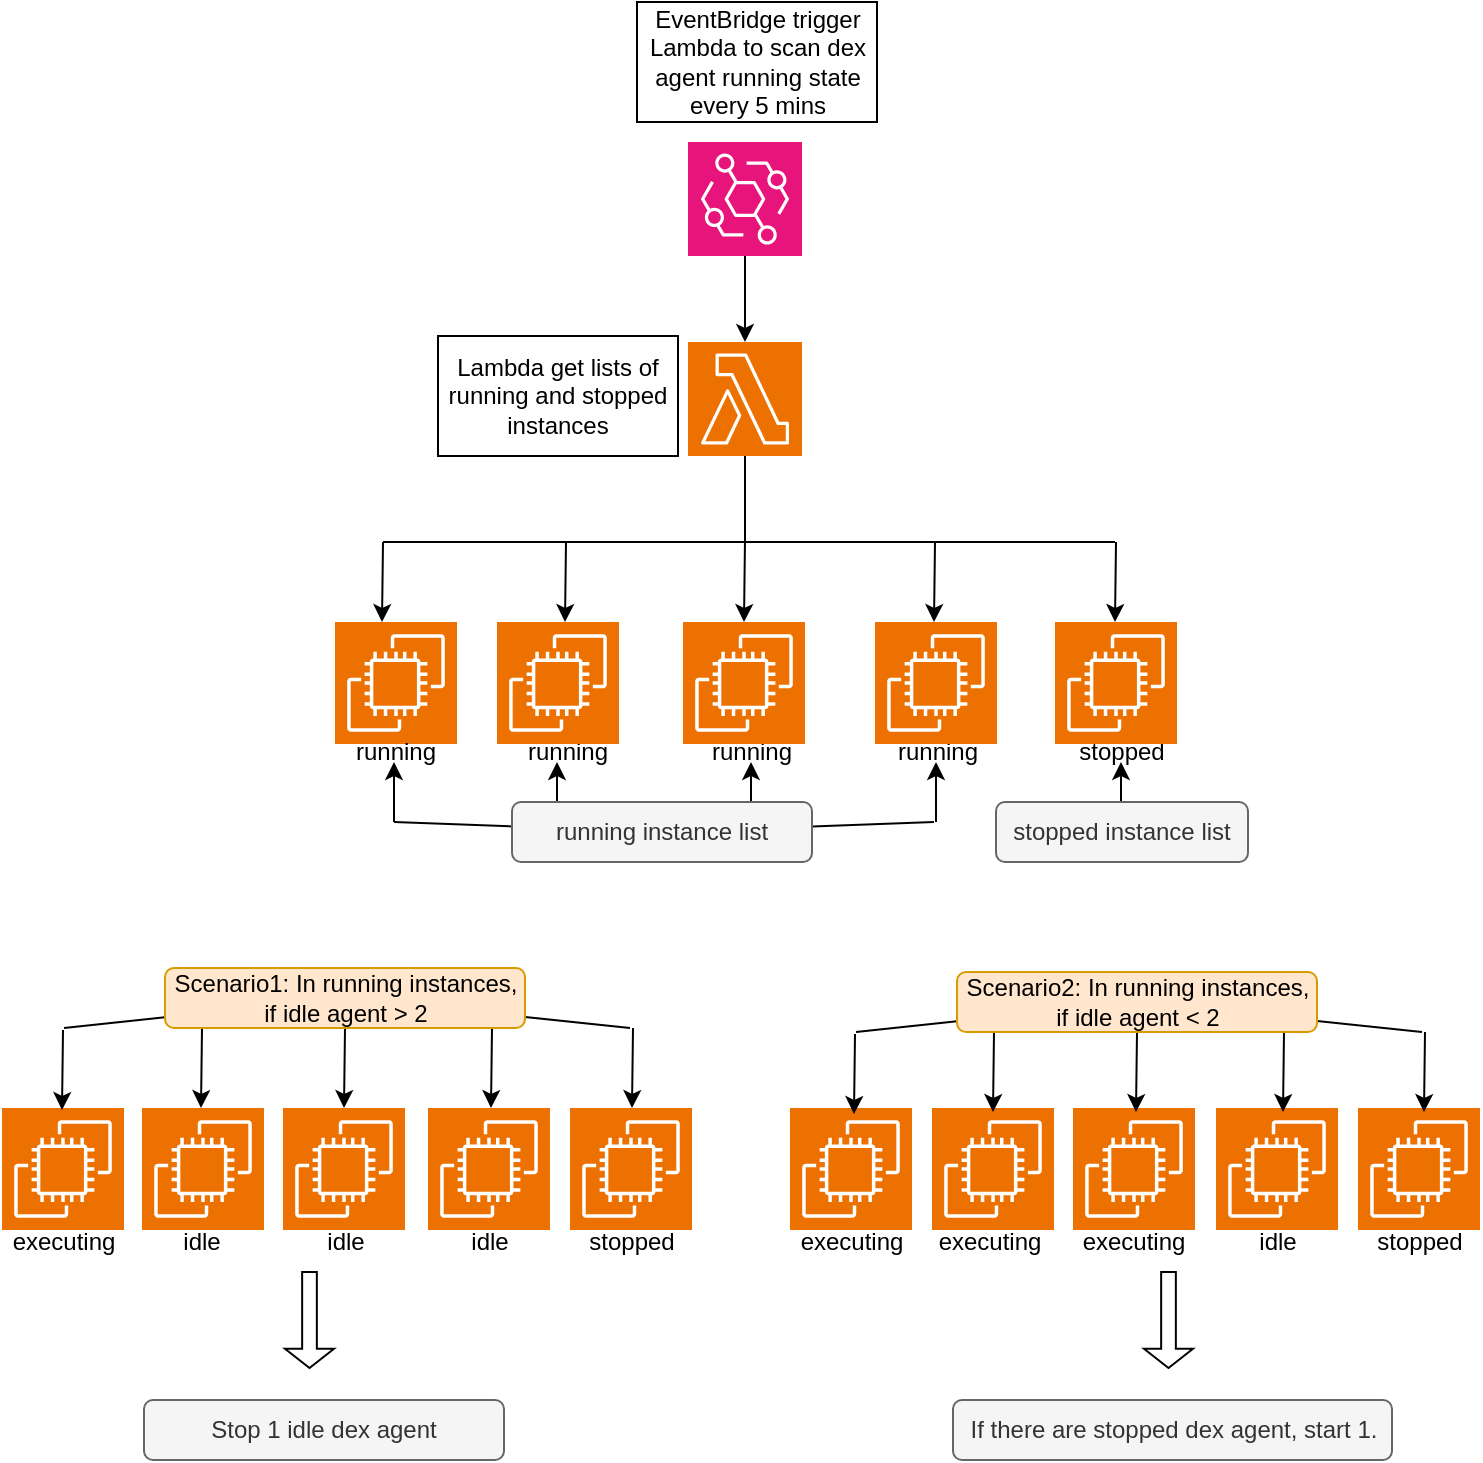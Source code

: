 <mxfile version="23.1.7" type="github">
  <diagram name="Page-1" id="_4paJrddtP0GWQHHKy1v">
    <mxGraphModel dx="1562" dy="785" grid="1" gridSize="10" guides="1" tooltips="1" connect="1" arrows="1" fold="1" page="1" pageScale="1" pageWidth="827" pageHeight="1169" math="0" shadow="0">
      <root>
        <mxCell id="0" />
        <mxCell id="1" parent="0" />
        <mxCell id="S1IWdxKnEXTp7zNw3UAF-71" style="edgeStyle=orthogonalEdgeStyle;rounded=0;orthogonalLoop=1;jettySize=auto;html=1;" edge="1" parent="1" source="S1IWdxKnEXTp7zNw3UAF-1" target="S1IWdxKnEXTp7zNw3UAF-2">
          <mxGeometry relative="1" as="geometry" />
        </mxCell>
        <mxCell id="S1IWdxKnEXTp7zNw3UAF-1" value="" style="sketch=0;points=[[0,0,0],[0.25,0,0],[0.5,0,0],[0.75,0,0],[1,0,0],[0,1,0],[0.25,1,0],[0.5,1,0],[0.75,1,0],[1,1,0],[0,0.25,0],[0,0.5,0],[0,0.75,0],[1,0.25,0],[1,0.5,0],[1,0.75,0]];outlineConnect=0;fontColor=#232F3E;fillColor=#E7157B;strokeColor=#ffffff;dashed=0;verticalLabelPosition=bottom;verticalAlign=top;align=center;html=1;fontSize=12;fontStyle=0;aspect=fixed;shape=mxgraph.aws4.resourceIcon;resIcon=mxgraph.aws4.eventbridge;" vertex="1" parent="1">
          <mxGeometry x="387" y="110" width="57" height="57" as="geometry" />
        </mxCell>
        <mxCell id="S1IWdxKnEXTp7zNw3UAF-72" style="edgeStyle=orthogonalEdgeStyle;rounded=0;orthogonalLoop=1;jettySize=auto;html=1;" edge="1" parent="1" source="S1IWdxKnEXTp7zNw3UAF-2" target="S1IWdxKnEXTp7zNw3UAF-53">
          <mxGeometry relative="1" as="geometry" />
        </mxCell>
        <mxCell id="S1IWdxKnEXTp7zNw3UAF-2" value="" style="sketch=0;points=[[0,0,0],[0.25,0,0],[0.5,0,0],[0.75,0,0],[1,0,0],[0,1,0],[0.25,1,0],[0.5,1,0],[0.75,1,0],[1,1,0],[0,0.25,0],[0,0.5,0],[0,0.75,0],[1,0.25,0],[1,0.5,0],[1,0.75,0]];outlineConnect=0;fontColor=#232F3E;fillColor=#ED7100;strokeColor=#ffffff;dashed=0;verticalLabelPosition=bottom;verticalAlign=top;align=center;html=1;fontSize=12;fontStyle=0;aspect=fixed;shape=mxgraph.aws4.resourceIcon;resIcon=mxgraph.aws4.lambda;" vertex="1" parent="1">
          <mxGeometry x="387" y="210" width="57" height="57" as="geometry" />
        </mxCell>
        <mxCell id="S1IWdxKnEXTp7zNw3UAF-3" value="" style="sketch=0;points=[[0,0,0],[0.25,0,0],[0.5,0,0],[0.75,0,0],[1,0,0],[0,1,0],[0.25,1,0],[0.5,1,0],[0.75,1,0],[1,1,0],[0,0.25,0],[0,0.5,0],[0,0.75,0],[1,0.25,0],[1,0.5,0],[1,0.75,0]];outlineConnect=0;fontColor=#232F3E;fillColor=#ED7100;strokeColor=#ffffff;dashed=0;verticalLabelPosition=bottom;verticalAlign=top;align=center;html=1;fontSize=12;fontStyle=0;aspect=fixed;shape=mxgraph.aws4.resourceIcon;resIcon=mxgraph.aws4.ec2;" vertex="1" parent="1">
          <mxGeometry x="210.5" y="350" width="61" height="61" as="geometry" />
        </mxCell>
        <mxCell id="S1IWdxKnEXTp7zNw3UAF-10" value="" style="endArrow=none;html=1;rounded=0;" edge="1" parent="1">
          <mxGeometry width="50" height="50" relative="1" as="geometry">
            <mxPoint x="234.5" y="310" as="sourcePoint" />
            <mxPoint x="600.5" y="310" as="targetPoint" />
          </mxGeometry>
        </mxCell>
        <mxCell id="S1IWdxKnEXTp7zNw3UAF-14" value="" style="endArrow=classic;html=1;rounded=0;" edge="1" parent="1">
          <mxGeometry width="50" height="50" relative="1" as="geometry">
            <mxPoint x="234.5" y="310" as="sourcePoint" />
            <mxPoint x="234" y="350" as="targetPoint" />
          </mxGeometry>
        </mxCell>
        <mxCell id="S1IWdxKnEXTp7zNw3UAF-16" value="" style="endArrow=classic;html=1;rounded=0;" edge="1" parent="1">
          <mxGeometry width="50" height="50" relative="1" as="geometry">
            <mxPoint x="326" y="310" as="sourcePoint" />
            <mxPoint x="325.5" y="350" as="targetPoint" />
          </mxGeometry>
        </mxCell>
        <mxCell id="S1IWdxKnEXTp7zNw3UAF-18" value="" style="endArrow=classic;html=1;rounded=0;" edge="1" parent="1">
          <mxGeometry width="50" height="50" relative="1" as="geometry">
            <mxPoint x="510.5" y="310" as="sourcePoint" />
            <mxPoint x="510" y="350" as="targetPoint" />
          </mxGeometry>
        </mxCell>
        <mxCell id="S1IWdxKnEXTp7zNw3UAF-19" value="" style="endArrow=classic;html=1;rounded=0;" edge="1" parent="1">
          <mxGeometry width="50" height="50" relative="1" as="geometry">
            <mxPoint x="601" y="310" as="sourcePoint" />
            <mxPoint x="600.5" y="350" as="targetPoint" />
          </mxGeometry>
        </mxCell>
        <mxCell id="S1IWdxKnEXTp7zNw3UAF-28" value="running" style="text;html=1;align=center;verticalAlign=middle;whiteSpace=wrap;rounded=0;" vertex="1" parent="1">
          <mxGeometry x="210.5" y="400" width="60" height="30" as="geometry" />
        </mxCell>
        <mxCell id="S1IWdxKnEXTp7zNw3UAF-29" value="running" style="text;html=1;align=center;verticalAlign=middle;whiteSpace=wrap;rounded=0;" vertex="1" parent="1">
          <mxGeometry x="296.5" y="400" width="60" height="30" as="geometry" />
        </mxCell>
        <mxCell id="S1IWdxKnEXTp7zNw3UAF-30" value="running" style="text;html=1;align=center;verticalAlign=middle;whiteSpace=wrap;rounded=0;" vertex="1" parent="1">
          <mxGeometry x="389" y="400" width="60" height="30" as="geometry" />
        </mxCell>
        <mxCell id="S1IWdxKnEXTp7zNw3UAF-31" value="running" style="text;html=1;align=center;verticalAlign=middle;whiteSpace=wrap;rounded=0;" vertex="1" parent="1">
          <mxGeometry x="481.5" y="400" width="60" height="30" as="geometry" />
        </mxCell>
        <mxCell id="S1IWdxKnEXTp7zNw3UAF-32" value="stopped" style="text;html=1;align=center;verticalAlign=middle;whiteSpace=wrap;rounded=0;" vertex="1" parent="1">
          <mxGeometry x="574" y="400" width="60" height="30" as="geometry" />
        </mxCell>
        <mxCell id="S1IWdxKnEXTp7zNw3UAF-37" value="executing" style="text;html=1;align=center;verticalAlign=middle;whiteSpace=wrap;rounded=0;" vertex="1" parent="1">
          <mxGeometry x="45" y="645" width="60" height="30" as="geometry" />
        </mxCell>
        <mxCell id="S1IWdxKnEXTp7zNw3UAF-38" value="idle" style="text;html=1;align=center;verticalAlign=middle;whiteSpace=wrap;rounded=0;" vertex="1" parent="1">
          <mxGeometry x="114" y="645" width="60" height="30" as="geometry" />
        </mxCell>
        <mxCell id="S1IWdxKnEXTp7zNw3UAF-39" value="idle" style="text;html=1;align=center;verticalAlign=middle;whiteSpace=wrap;rounded=0;" vertex="1" parent="1">
          <mxGeometry x="185.5" y="645" width="60" height="30" as="geometry" />
        </mxCell>
        <mxCell id="S1IWdxKnEXTp7zNw3UAF-40" value="idle" style="text;html=1;align=center;verticalAlign=middle;whiteSpace=wrap;rounded=0;" vertex="1" parent="1">
          <mxGeometry x="258" y="645" width="60" height="30" as="geometry" />
        </mxCell>
        <mxCell id="S1IWdxKnEXTp7zNw3UAF-49" value="stopped" style="text;html=1;align=center;verticalAlign=middle;whiteSpace=wrap;rounded=0;" vertex="1" parent="1">
          <mxGeometry x="329" y="645" width="60" height="30" as="geometry" />
        </mxCell>
        <mxCell id="S1IWdxKnEXTp7zNw3UAF-52" value="" style="sketch=0;points=[[0,0,0],[0.25,0,0],[0.5,0,0],[0.75,0,0],[1,0,0],[0,1,0],[0.25,1,0],[0.5,1,0],[0.75,1,0],[1,1,0],[0,0.25,0],[0,0.5,0],[0,0.75,0],[1,0.25,0],[1,0.5,0],[1,0.75,0]];outlineConnect=0;fontColor=#232F3E;fillColor=#ED7100;strokeColor=#ffffff;dashed=0;verticalLabelPosition=bottom;verticalAlign=top;align=center;html=1;fontSize=12;fontStyle=0;aspect=fixed;shape=mxgraph.aws4.resourceIcon;resIcon=mxgraph.aws4.ec2;" vertex="1" parent="1">
          <mxGeometry x="184.5" y="593" width="61" height="61" as="geometry" />
        </mxCell>
        <mxCell id="S1IWdxKnEXTp7zNw3UAF-53" value="" style="sketch=0;points=[[0,0,0],[0.25,0,0],[0.5,0,0],[0.75,0,0],[1,0,0],[0,1,0],[0.25,1,0],[0.5,1,0],[0.75,1,0],[1,1,0],[0,0.25,0],[0,0.5,0],[0,0.75,0],[1,0.25,0],[1,0.5,0],[1,0.75,0]];outlineConnect=0;fontColor=#232F3E;fillColor=#ED7100;strokeColor=#ffffff;dashed=0;verticalLabelPosition=bottom;verticalAlign=top;align=center;html=1;fontSize=12;fontStyle=0;aspect=fixed;shape=mxgraph.aws4.resourceIcon;resIcon=mxgraph.aws4.ec2;" vertex="1" parent="1">
          <mxGeometry x="384.5" y="350" width="61" height="61" as="geometry" />
        </mxCell>
        <mxCell id="S1IWdxKnEXTp7zNw3UAF-54" value="" style="sketch=0;points=[[0,0,0],[0.25,0,0],[0.5,0,0],[0.75,0,0],[1,0,0],[0,1,0],[0.25,1,0],[0.5,1,0],[0.75,1,0],[1,1,0],[0,0.25,0],[0,0.5,0],[0,0.75,0],[1,0.25,0],[1,0.5,0],[1,0.75,0]];outlineConnect=0;fontColor=#232F3E;fillColor=#ED7100;strokeColor=#ffffff;dashed=0;verticalLabelPosition=bottom;verticalAlign=top;align=center;html=1;fontSize=12;fontStyle=0;aspect=fixed;shape=mxgraph.aws4.resourceIcon;resIcon=mxgraph.aws4.ec2;" vertex="1" parent="1">
          <mxGeometry x="291.5" y="350" width="61" height="61" as="geometry" />
        </mxCell>
        <mxCell id="S1IWdxKnEXTp7zNw3UAF-55" value="" style="sketch=0;points=[[0,0,0],[0.25,0,0],[0.5,0,0],[0.75,0,0],[1,0,0],[0,1,0],[0.25,1,0],[0.5,1,0],[0.75,1,0],[1,1,0],[0,0.25,0],[0,0.5,0],[0,0.75,0],[1,0.25,0],[1,0.5,0],[1,0.75,0]];outlineConnect=0;fontColor=#232F3E;fillColor=#ED7100;strokeColor=#ffffff;dashed=0;verticalLabelPosition=bottom;verticalAlign=top;align=center;html=1;fontSize=12;fontStyle=0;aspect=fixed;shape=mxgraph.aws4.resourceIcon;resIcon=mxgraph.aws4.ec2;" vertex="1" parent="1">
          <mxGeometry x="480.5" y="350" width="61" height="61" as="geometry" />
        </mxCell>
        <mxCell id="S1IWdxKnEXTp7zNw3UAF-56" value="" style="sketch=0;points=[[0,0,0],[0.25,0,0],[0.5,0,0],[0.75,0,0],[1,0,0],[0,1,0],[0.25,1,0],[0.5,1,0],[0.75,1,0],[1,1,0],[0,0.25,0],[0,0.5,0],[0,0.75,0],[1,0.25,0],[1,0.5,0],[1,0.75,0]];outlineConnect=0;fontColor=#232F3E;fillColor=#ED7100;strokeColor=#ffffff;dashed=0;verticalLabelPosition=bottom;verticalAlign=top;align=center;html=1;fontSize=12;fontStyle=0;aspect=fixed;shape=mxgraph.aws4.resourceIcon;resIcon=mxgraph.aws4.ec2;" vertex="1" parent="1">
          <mxGeometry x="570.5" y="350" width="61" height="61" as="geometry" />
        </mxCell>
        <mxCell id="S1IWdxKnEXTp7zNw3UAF-57" value="" style="sketch=0;points=[[0,0,0],[0.25,0,0],[0.5,0,0],[0.75,0,0],[1,0,0],[0,1,0],[0.25,1,0],[0.5,1,0],[0.75,1,0],[1,1,0],[0,0.25,0],[0,0.5,0],[0,0.75,0],[1,0.25,0],[1,0.5,0],[1,0.75,0]];outlineConnect=0;fontColor=#232F3E;fillColor=#ED7100;strokeColor=#ffffff;dashed=0;verticalLabelPosition=bottom;verticalAlign=top;align=center;html=1;fontSize=12;fontStyle=0;aspect=fixed;shape=mxgraph.aws4.resourceIcon;resIcon=mxgraph.aws4.ec2;" vertex="1" parent="1">
          <mxGeometry x="257" y="593" width="61" height="61" as="geometry" />
        </mxCell>
        <mxCell id="S1IWdxKnEXTp7zNw3UAF-58" value="" style="sketch=0;points=[[0,0,0],[0.25,0,0],[0.5,0,0],[0.75,0,0],[1,0,0],[0,1,0],[0.25,1,0],[0.5,1,0],[0.75,1,0],[1,1,0],[0,0.25,0],[0,0.5,0],[0,0.75,0],[1,0.25,0],[1,0.5,0],[1,0.75,0]];outlineConnect=0;fontColor=#232F3E;fillColor=#ED7100;strokeColor=#ffffff;dashed=0;verticalLabelPosition=bottom;verticalAlign=top;align=center;html=1;fontSize=12;fontStyle=0;aspect=fixed;shape=mxgraph.aws4.resourceIcon;resIcon=mxgraph.aws4.ec2;" vertex="1" parent="1">
          <mxGeometry x="328" y="593" width="61" height="61" as="geometry" />
        </mxCell>
        <mxCell id="S1IWdxKnEXTp7zNw3UAF-59" value="" style="sketch=0;points=[[0,0,0],[0.25,0,0],[0.5,0,0],[0.75,0,0],[1,0,0],[0,1,0],[0.25,1,0],[0.5,1,0],[0.75,1,0],[1,1,0],[0,0.25,0],[0,0.5,0],[0,0.75,0],[1,0.25,0],[1,0.5,0],[1,0.75,0]];outlineConnect=0;fontColor=#232F3E;fillColor=#ED7100;strokeColor=#ffffff;dashed=0;verticalLabelPosition=bottom;verticalAlign=top;align=center;html=1;fontSize=12;fontStyle=0;aspect=fixed;shape=mxgraph.aws4.resourceIcon;resIcon=mxgraph.aws4.ec2;" vertex="1" parent="1">
          <mxGeometry x="114" y="593" width="61" height="61" as="geometry" />
        </mxCell>
        <mxCell id="S1IWdxKnEXTp7zNw3UAF-60" value="" style="sketch=0;points=[[0,0,0],[0.25,0,0],[0.5,0,0],[0.75,0,0],[1,0,0],[0,1,0],[0.25,1,0],[0.5,1,0],[0.75,1,0],[1,1,0],[0,0.25,0],[0,0.5,0],[0,0.75,0],[1,0.25,0],[1,0.5,0],[1,0.75,0]];outlineConnect=0;fontColor=#232F3E;fillColor=#ED7100;strokeColor=#ffffff;dashed=0;verticalLabelPosition=bottom;verticalAlign=top;align=center;html=1;fontSize=12;fontStyle=0;aspect=fixed;shape=mxgraph.aws4.resourceIcon;resIcon=mxgraph.aws4.ec2;" vertex="1" parent="1">
          <mxGeometry x="44" y="593" width="61" height="61" as="geometry" />
        </mxCell>
        <mxCell id="S1IWdxKnEXTp7zNw3UAF-61" value="executing" style="text;html=1;align=center;verticalAlign=middle;whiteSpace=wrap;rounded=0;" vertex="1" parent="1">
          <mxGeometry x="439" y="645" width="60" height="30" as="geometry" />
        </mxCell>
        <mxCell id="S1IWdxKnEXTp7zNw3UAF-62" value="executing" style="text;html=1;align=center;verticalAlign=middle;whiteSpace=wrap;rounded=0;" vertex="1" parent="1">
          <mxGeometry x="508" y="645" width="60" height="30" as="geometry" />
        </mxCell>
        <mxCell id="S1IWdxKnEXTp7zNw3UAF-63" value="executing" style="text;html=1;align=center;verticalAlign=middle;whiteSpace=wrap;rounded=0;" vertex="1" parent="1">
          <mxGeometry x="579.5" y="645" width="60" height="30" as="geometry" />
        </mxCell>
        <mxCell id="S1IWdxKnEXTp7zNw3UAF-64" value="idle" style="text;html=1;align=center;verticalAlign=middle;whiteSpace=wrap;rounded=0;" vertex="1" parent="1">
          <mxGeometry x="652" y="645" width="60" height="30" as="geometry" />
        </mxCell>
        <mxCell id="S1IWdxKnEXTp7zNw3UAF-65" value="stopped" style="text;html=1;align=center;verticalAlign=middle;whiteSpace=wrap;rounded=0;" vertex="1" parent="1">
          <mxGeometry x="723" y="645" width="60" height="30" as="geometry" />
        </mxCell>
        <mxCell id="S1IWdxKnEXTp7zNw3UAF-66" value="" style="sketch=0;points=[[0,0,0],[0.25,0,0],[0.5,0,0],[0.75,0,0],[1,0,0],[0,1,0],[0.25,1,0],[0.5,1,0],[0.75,1,0],[1,1,0],[0,0.25,0],[0,0.5,0],[0,0.75,0],[1,0.25,0],[1,0.5,0],[1,0.75,0]];outlineConnect=0;fontColor=#232F3E;fillColor=#ED7100;strokeColor=#ffffff;dashed=0;verticalLabelPosition=bottom;verticalAlign=top;align=center;html=1;fontSize=12;fontStyle=0;aspect=fixed;shape=mxgraph.aws4.resourceIcon;resIcon=mxgraph.aws4.ec2;" vertex="1" parent="1">
          <mxGeometry x="579.5" y="593" width="61" height="61" as="geometry" />
        </mxCell>
        <mxCell id="S1IWdxKnEXTp7zNw3UAF-67" value="" style="sketch=0;points=[[0,0,0],[0.25,0,0],[0.5,0,0],[0.75,0,0],[1,0,0],[0,1,0],[0.25,1,0],[0.5,1,0],[0.75,1,0],[1,1,0],[0,0.25,0],[0,0.5,0],[0,0.75,0],[1,0.25,0],[1,0.5,0],[1,0.75,0]];outlineConnect=0;fontColor=#232F3E;fillColor=#ED7100;strokeColor=#ffffff;dashed=0;verticalLabelPosition=bottom;verticalAlign=top;align=center;html=1;fontSize=12;fontStyle=0;aspect=fixed;shape=mxgraph.aws4.resourceIcon;resIcon=mxgraph.aws4.ec2;" vertex="1" parent="1">
          <mxGeometry x="651" y="593" width="61" height="61" as="geometry" />
        </mxCell>
        <mxCell id="S1IWdxKnEXTp7zNw3UAF-68" value="" style="sketch=0;points=[[0,0,0],[0.25,0,0],[0.5,0,0],[0.75,0,0],[1,0,0],[0,1,0],[0.25,1,0],[0.5,1,0],[0.75,1,0],[1,1,0],[0,0.25,0],[0,0.5,0],[0,0.75,0],[1,0.25,0],[1,0.5,0],[1,0.75,0]];outlineConnect=0;fontColor=#232F3E;fillColor=#ED7100;strokeColor=#ffffff;dashed=0;verticalLabelPosition=bottom;verticalAlign=top;align=center;html=1;fontSize=12;fontStyle=0;aspect=fixed;shape=mxgraph.aws4.resourceIcon;resIcon=mxgraph.aws4.ec2;" vertex="1" parent="1">
          <mxGeometry x="722" y="593" width="61" height="61" as="geometry" />
        </mxCell>
        <mxCell id="S1IWdxKnEXTp7zNw3UAF-69" value="" style="sketch=0;points=[[0,0,0],[0.25,0,0],[0.5,0,0],[0.75,0,0],[1,0,0],[0,1,0],[0.25,1,0],[0.5,1,0],[0.75,1,0],[1,1,0],[0,0.25,0],[0,0.5,0],[0,0.75,0],[1,0.25,0],[1,0.5,0],[1,0.75,0]];outlineConnect=0;fontColor=#232F3E;fillColor=#ED7100;strokeColor=#ffffff;dashed=0;verticalLabelPosition=bottom;verticalAlign=top;align=center;html=1;fontSize=12;fontStyle=0;aspect=fixed;shape=mxgraph.aws4.resourceIcon;resIcon=mxgraph.aws4.ec2;" vertex="1" parent="1">
          <mxGeometry x="509" y="593" width="61" height="61" as="geometry" />
        </mxCell>
        <mxCell id="S1IWdxKnEXTp7zNw3UAF-70" value="" style="sketch=0;points=[[0,0,0],[0.25,0,0],[0.5,0,0],[0.75,0,0],[1,0,0],[0,1,0],[0.25,1,0],[0.5,1,0],[0.75,1,0],[1,1,0],[0,0.25,0],[0,0.5,0],[0,0.75,0],[1,0.25,0],[1,0.5,0],[1,0.75,0]];outlineConnect=0;fontColor=#232F3E;fillColor=#ED7100;strokeColor=#ffffff;dashed=0;verticalLabelPosition=bottom;verticalAlign=top;align=center;html=1;fontSize=12;fontStyle=0;aspect=fixed;shape=mxgraph.aws4.resourceIcon;resIcon=mxgraph.aws4.ec2;" vertex="1" parent="1">
          <mxGeometry x="438" y="593" width="61" height="61" as="geometry" />
        </mxCell>
        <mxCell id="S1IWdxKnEXTp7zNw3UAF-74" value="" style="endArrow=none;html=1;rounded=0;" edge="1" parent="1" source="S1IWdxKnEXTp7zNw3UAF-87">
          <mxGeometry width="50" height="50" relative="1" as="geometry">
            <mxPoint x="75" y="553" as="sourcePoint" />
            <mxPoint x="358" y="553" as="targetPoint" />
          </mxGeometry>
        </mxCell>
        <mxCell id="S1IWdxKnEXTp7zNw3UAF-75" value="" style="endArrow=classic;html=1;rounded=0;" edge="1" parent="1">
          <mxGeometry width="50" height="50" relative="1" as="geometry">
            <mxPoint x="144" y="553" as="sourcePoint" />
            <mxPoint x="143.5" y="593" as="targetPoint" />
          </mxGeometry>
        </mxCell>
        <mxCell id="S1IWdxKnEXTp7zNw3UAF-76" value="" style="endArrow=classic;html=1;rounded=0;" edge="1" parent="1">
          <mxGeometry width="50" height="50" relative="1" as="geometry">
            <mxPoint x="215.5" y="553" as="sourcePoint" />
            <mxPoint x="215" y="593" as="targetPoint" />
          </mxGeometry>
        </mxCell>
        <mxCell id="S1IWdxKnEXTp7zNw3UAF-77" value="" style="endArrow=classic;html=1;rounded=0;" edge="1" parent="1">
          <mxGeometry width="50" height="50" relative="1" as="geometry">
            <mxPoint x="289" y="553" as="sourcePoint" />
            <mxPoint x="288.5" y="593" as="targetPoint" />
          </mxGeometry>
        </mxCell>
        <mxCell id="S1IWdxKnEXTp7zNw3UAF-78" value="" style="endArrow=classic;html=1;rounded=0;" edge="1" parent="1">
          <mxGeometry width="50" height="50" relative="1" as="geometry">
            <mxPoint x="359.5" y="553" as="sourcePoint" />
            <mxPoint x="359" y="593" as="targetPoint" />
          </mxGeometry>
        </mxCell>
        <mxCell id="S1IWdxKnEXTp7zNw3UAF-79" value="" style="endArrow=classic;html=1;rounded=0;" edge="1" parent="1">
          <mxGeometry width="50" height="50" relative="1" as="geometry">
            <mxPoint x="74.5" y="554" as="sourcePoint" />
            <mxPoint x="74" y="594" as="targetPoint" />
          </mxGeometry>
        </mxCell>
        <mxCell id="S1IWdxKnEXTp7zNw3UAF-86" value="" style="shape=singleArrow;direction=south;whiteSpace=wrap;html=1;" vertex="1" parent="1">
          <mxGeometry x="185.5" y="675" width="24.5" height="48" as="geometry" />
        </mxCell>
        <mxCell id="S1IWdxKnEXTp7zNw3UAF-90" value="If there are stopped dex agent, start 1." style="rounded=1;whiteSpace=wrap;html=1;fillColor=#f5f5f5;strokeColor=#666666;fontColor=#333333;" vertex="1" parent="1">
          <mxGeometry x="519.5" y="739" width="219.5" height="30" as="geometry" />
        </mxCell>
        <mxCell id="S1IWdxKnEXTp7zNw3UAF-91" value="Stop 1 idle dex agent" style="rounded=1;whiteSpace=wrap;html=1;fillColor=#f5f5f5;strokeColor=#666666;fontColor=#333333;" vertex="1" parent="1">
          <mxGeometry x="115" y="739" width="180" height="30" as="geometry" />
        </mxCell>
        <mxCell id="S1IWdxKnEXTp7zNw3UAF-92" value="" style="shape=singleArrow;direction=south;whiteSpace=wrap;html=1;" vertex="1" parent="1">
          <mxGeometry x="615" y="675" width="24.5" height="48" as="geometry" />
        </mxCell>
        <mxCell id="S1IWdxKnEXTp7zNw3UAF-93" value="EventBridge trigger Lambda to scan dex agent running state every 5 mins" style="rounded=0;whiteSpace=wrap;html=1;" vertex="1" parent="1">
          <mxGeometry x="361.5" y="40" width="120" height="60" as="geometry" />
        </mxCell>
        <mxCell id="S1IWdxKnEXTp7zNw3UAF-94" value="Lambda get lists of running and stopped instances" style="rounded=0;whiteSpace=wrap;html=1;" vertex="1" parent="1">
          <mxGeometry x="262" y="207" width="120" height="60" as="geometry" />
        </mxCell>
        <mxCell id="S1IWdxKnEXTp7zNw3UAF-96" value="" style="endArrow=none;html=1;rounded=0;" edge="1" parent="1" target="S1IWdxKnEXTp7zNw3UAF-87">
          <mxGeometry width="50" height="50" relative="1" as="geometry">
            <mxPoint x="75" y="553" as="sourcePoint" />
            <mxPoint x="358" y="553" as="targetPoint" />
          </mxGeometry>
        </mxCell>
        <mxCell id="S1IWdxKnEXTp7zNw3UAF-87" value="Scenario1: In running instances, if idle agent &amp;gt; 2" style="rounded=1;whiteSpace=wrap;html=1;fillColor=#ffe6cc;strokeColor=#d79b00;" vertex="1" parent="1">
          <mxGeometry x="125.5" y="523" width="180" height="30" as="geometry" />
        </mxCell>
        <mxCell id="S1IWdxKnEXTp7zNw3UAF-97" value="" style="endArrow=none;html=1;rounded=0;" edge="1" parent="1" source="S1IWdxKnEXTp7zNw3UAF-104">
          <mxGeometry width="50" height="50" relative="1" as="geometry">
            <mxPoint x="471" y="555" as="sourcePoint" />
            <mxPoint x="754" y="555" as="targetPoint" />
          </mxGeometry>
        </mxCell>
        <mxCell id="S1IWdxKnEXTp7zNw3UAF-98" value="" style="endArrow=classic;html=1;rounded=0;" edge="1" parent="1">
          <mxGeometry width="50" height="50" relative="1" as="geometry">
            <mxPoint x="540" y="555" as="sourcePoint" />
            <mxPoint x="539.5" y="595" as="targetPoint" />
          </mxGeometry>
        </mxCell>
        <mxCell id="S1IWdxKnEXTp7zNw3UAF-99" value="" style="endArrow=classic;html=1;rounded=0;" edge="1" parent="1">
          <mxGeometry width="50" height="50" relative="1" as="geometry">
            <mxPoint x="611.5" y="555" as="sourcePoint" />
            <mxPoint x="611" y="595" as="targetPoint" />
          </mxGeometry>
        </mxCell>
        <mxCell id="S1IWdxKnEXTp7zNw3UAF-100" value="" style="endArrow=classic;html=1;rounded=0;" edge="1" parent="1">
          <mxGeometry width="50" height="50" relative="1" as="geometry">
            <mxPoint x="685" y="555" as="sourcePoint" />
            <mxPoint x="684.5" y="595" as="targetPoint" />
          </mxGeometry>
        </mxCell>
        <mxCell id="S1IWdxKnEXTp7zNw3UAF-101" value="" style="endArrow=classic;html=1;rounded=0;" edge="1" parent="1">
          <mxGeometry width="50" height="50" relative="1" as="geometry">
            <mxPoint x="755.5" y="555" as="sourcePoint" />
            <mxPoint x="755" y="595" as="targetPoint" />
          </mxGeometry>
        </mxCell>
        <mxCell id="S1IWdxKnEXTp7zNw3UAF-102" value="" style="endArrow=classic;html=1;rounded=0;" edge="1" parent="1">
          <mxGeometry width="50" height="50" relative="1" as="geometry">
            <mxPoint x="470.5" y="556" as="sourcePoint" />
            <mxPoint x="470" y="596" as="targetPoint" />
          </mxGeometry>
        </mxCell>
        <mxCell id="S1IWdxKnEXTp7zNw3UAF-103" value="" style="endArrow=none;html=1;rounded=0;" edge="1" parent="1" target="S1IWdxKnEXTp7zNw3UAF-104">
          <mxGeometry width="50" height="50" relative="1" as="geometry">
            <mxPoint x="471" y="555" as="sourcePoint" />
            <mxPoint x="754" y="555" as="targetPoint" />
          </mxGeometry>
        </mxCell>
        <mxCell id="S1IWdxKnEXTp7zNw3UAF-104" value="Scenario2: In running instances, if idle agent &amp;lt; 2" style="rounded=1;whiteSpace=wrap;html=1;fillColor=#ffe6cc;strokeColor=#d79b00;" vertex="1" parent="1">
          <mxGeometry x="521.5" y="525" width="180" height="30" as="geometry" />
        </mxCell>
        <mxCell id="S1IWdxKnEXTp7zNw3UAF-113" value="" style="endArrow=classic;html=1;rounded=0;" edge="1" parent="1">
          <mxGeometry width="50" height="50" relative="1" as="geometry">
            <mxPoint x="240" y="450" as="sourcePoint" />
            <mxPoint x="240" y="420" as="targetPoint" />
          </mxGeometry>
        </mxCell>
        <mxCell id="S1IWdxKnEXTp7zNw3UAF-114" value="" style="endArrow=classic;html=1;rounded=0;" edge="1" parent="1">
          <mxGeometry width="50" height="50" relative="1" as="geometry">
            <mxPoint x="321.5" y="450" as="sourcePoint" />
            <mxPoint x="321.5" y="420" as="targetPoint" />
          </mxGeometry>
        </mxCell>
        <mxCell id="S1IWdxKnEXTp7zNw3UAF-115" value="" style="endArrow=classic;html=1;rounded=0;" edge="1" parent="1">
          <mxGeometry width="50" height="50" relative="1" as="geometry">
            <mxPoint x="418.5" y="450" as="sourcePoint" />
            <mxPoint x="418.5" y="420" as="targetPoint" />
          </mxGeometry>
        </mxCell>
        <mxCell id="S1IWdxKnEXTp7zNw3UAF-116" value="" style="endArrow=classic;html=1;rounded=0;" edge="1" parent="1">
          <mxGeometry width="50" height="50" relative="1" as="geometry">
            <mxPoint x="511" y="450" as="sourcePoint" />
            <mxPoint x="511" y="420" as="targetPoint" />
          </mxGeometry>
        </mxCell>
        <mxCell id="S1IWdxKnEXTp7zNw3UAF-117" value="" style="endArrow=none;html=1;rounded=0;" edge="1" parent="1" source="S1IWdxKnEXTp7zNw3UAF-120">
          <mxGeometry width="50" height="50" relative="1" as="geometry">
            <mxPoint x="240" y="450" as="sourcePoint" />
            <mxPoint x="510" y="450" as="targetPoint" />
          </mxGeometry>
        </mxCell>
        <mxCell id="S1IWdxKnEXTp7zNw3UAF-119" value="" style="endArrow=classic;html=1;rounded=0;" edge="1" parent="1">
          <mxGeometry width="50" height="50" relative="1" as="geometry">
            <mxPoint x="603.5" y="450" as="sourcePoint" />
            <mxPoint x="603.5" y="420" as="targetPoint" />
          </mxGeometry>
        </mxCell>
        <mxCell id="S1IWdxKnEXTp7zNw3UAF-121" value="" style="endArrow=none;html=1;rounded=0;" edge="1" parent="1" target="S1IWdxKnEXTp7zNw3UAF-120">
          <mxGeometry width="50" height="50" relative="1" as="geometry">
            <mxPoint x="240" y="450" as="sourcePoint" />
            <mxPoint x="510" y="450" as="targetPoint" />
          </mxGeometry>
        </mxCell>
        <mxCell id="S1IWdxKnEXTp7zNw3UAF-120" value="running instance list" style="rounded=1;whiteSpace=wrap;html=1;fillColor=#f5f5f5;strokeColor=#666666;fontColor=#333333;" vertex="1" parent="1">
          <mxGeometry x="299" y="440" width="150" height="30" as="geometry" />
        </mxCell>
        <mxCell id="S1IWdxKnEXTp7zNw3UAF-122" value="stopped instance list" style="rounded=1;whiteSpace=wrap;html=1;fillColor=#f5f5f5;strokeColor=#666666;fontColor=#333333;" vertex="1" parent="1">
          <mxGeometry x="541" y="440" width="126" height="30" as="geometry" />
        </mxCell>
      </root>
    </mxGraphModel>
  </diagram>
</mxfile>

